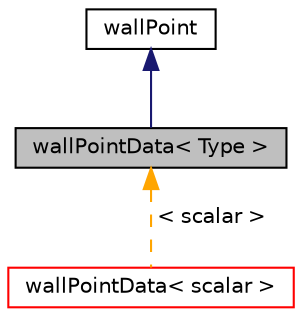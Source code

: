 digraph "wallPointData&lt; Type &gt;"
{
  bgcolor="transparent";
  edge [fontname="Helvetica",fontsize="10",labelfontname="Helvetica",labelfontsize="10"];
  node [fontname="Helvetica",fontsize="10",shape=record];
  Node0 [label="wallPointData\< Type \>",height=0.2,width=0.4,color="black", fillcolor="grey75", style="filled", fontcolor="black"];
  Node1 -> Node0 [dir="back",color="midnightblue",fontsize="10",style="solid",fontname="Helvetica"];
  Node1 [label="wallPoint",height=0.2,width=0.4,color="black",URL="$a26101.html",tooltip="Holds information regarding nearest wall point. Used in wall distance calculation. "];
  Node0 -> Node2 [dir="back",color="orange",fontsize="10",style="dashed",label=" \< scalar \>" ,fontname="Helvetica"];
  Node2 [label="wallPointData\< scalar \>",height=0.2,width=0.4,color="red",URL="$a26105.html"];
}
